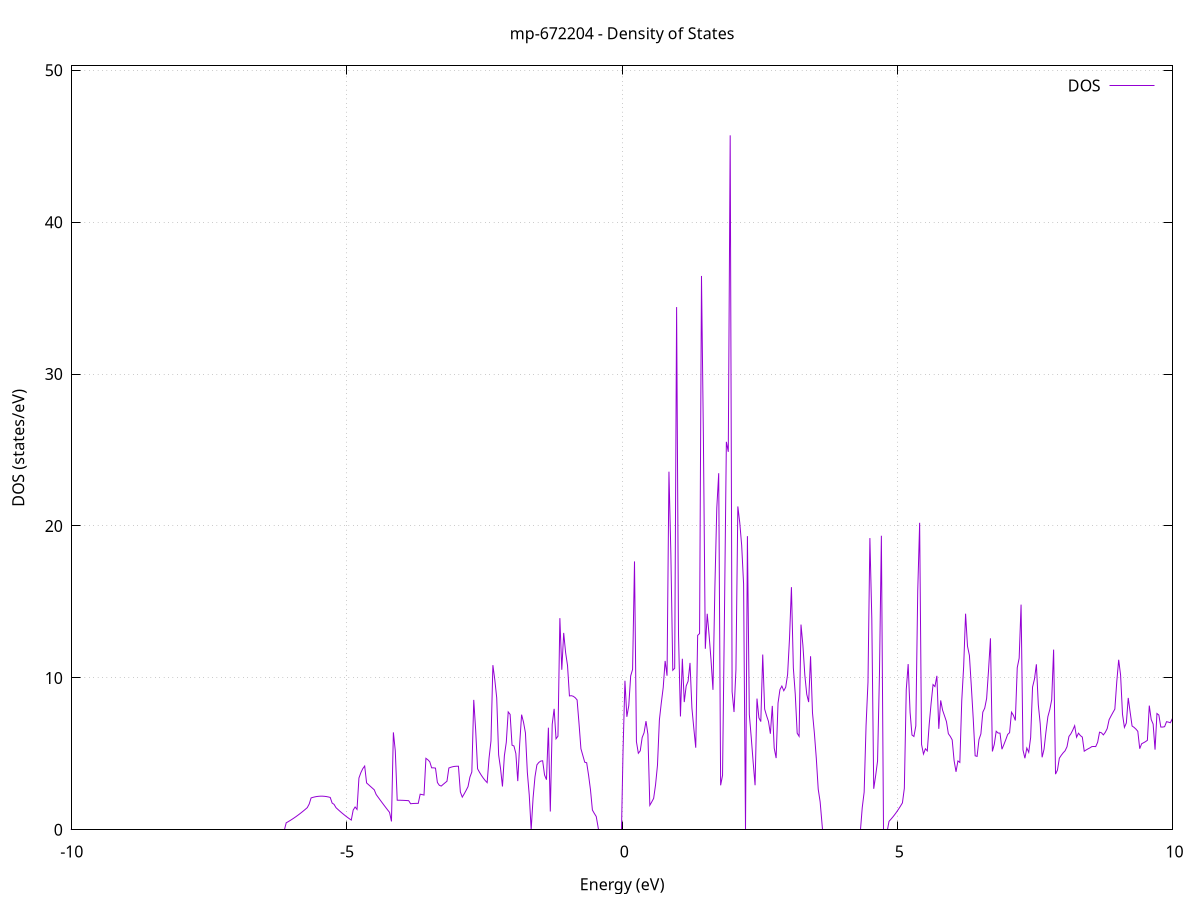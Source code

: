 set title 'mp-672204 - Density of States'
set xlabel 'Energy (eV)'
set ylabel 'DOS (states/eV)'
set grid
set xrange [-10:10]
set yrange [0:50.292]
set xzeroaxis lt -1
set terminal png size 800,600
set output 'mp-672204_dos_gnuplot.png'
plot '-' using 1:2 with lines title 'DOS'
-41.537300 0.000000
-41.502500 0.000000
-41.467700 0.000000
-41.433000 0.000000
-41.398200 0.000000
-41.363400 0.000000
-41.328600 0.000000
-41.293900 0.000000
-41.259100 0.000000
-41.224300 0.000000
-41.189500 0.000000
-41.154800 0.000000
-41.120000 0.000000
-41.085200 0.000000
-41.050500 0.000000
-41.015700 0.000000
-40.980900 0.000000
-40.946100 0.000000
-40.911400 0.000000
-40.876600 0.000000
-40.841800 0.000000
-40.807000 0.000000
-40.772300 0.000000
-40.737500 0.000000
-40.702700 0.000000
-40.668000 0.000000
-40.633200 0.000000
-40.598400 0.000000
-40.563600 0.000000
-40.528900 0.000000
-40.494100 0.000000
-40.459300 0.000000
-40.424500 0.000000
-40.389800 0.000000
-40.355000 0.000000
-40.320200 0.000000
-40.285500 0.000000
-40.250700 0.000000
-40.215900 0.000000
-40.181100 0.000000
-40.146400 0.000000
-40.111600 0.000000
-40.076800 0.000000
-40.042000 0.000000
-40.007300 0.000000
-39.972500 0.000000
-39.937700 0.000000
-39.903000 0.000000
-39.868200 0.000000
-39.833400 0.000000
-39.798600 0.000000
-39.763900 0.000000
-39.729100 0.000000
-39.694300 0.000000
-39.659500 0.000000
-39.624800 0.000000
-39.590000 0.000000
-39.555200 0.000000
-39.520500 0.000000
-39.485700 0.000000
-39.450900 0.000000
-39.416100 0.000000
-39.381400 0.000000
-39.346600 0.000000
-39.311800 0.000000
-39.277100 0.000000
-39.242300 0.000000
-39.207500 0.000000
-39.172700 0.000000
-39.138000 0.000000
-39.103200 0.000000
-39.068400 0.000000
-39.033600 0.000000
-38.998900 0.000000
-38.964100 0.000000
-38.929300 0.000000
-38.894600 0.000000
-38.859800 0.000000
-38.825000 0.000000
-38.790200 0.000000
-38.755500 0.000000
-38.720700 0.000000
-38.685900 0.000000
-38.651100 0.000000
-38.616400 0.000000
-38.581600 0.000000
-38.546800 0.000000
-38.512100 0.000000
-38.477300 0.000000
-38.442500 0.000000
-38.407700 0.000000
-38.373000 0.000000
-38.338200 0.000000
-38.303400 0.000000
-38.268600 0.000000
-38.233900 0.000000
-38.199100 0.000000
-38.164300 0.000000
-38.129600 0.000000
-38.094800 0.000000
-38.060000 0.000000
-38.025200 0.000000
-37.990500 0.000000
-37.955700 0.000000
-37.920900 0.000000
-37.886100 0.000000
-37.851400 0.000000
-37.816600 0.000000
-37.781800 0.000000
-37.747100 0.000000
-37.712300 0.000000
-37.677500 0.000000
-37.642700 0.000000
-37.608000 0.000000
-37.573200 0.000000
-37.538400 0.000000
-37.503600 0.000000
-37.468900 0.000000
-37.434100 0.000000
-37.399300 0.000000
-37.364600 0.000000
-37.329800 0.000000
-37.295000 0.000000
-37.260200 0.000000
-37.225500 0.000000
-37.190700 0.000000
-37.155900 0.000000
-37.121100 0.000000
-37.086400 0.000000
-37.051600 0.000000
-37.016800 0.000000
-36.982100 0.000000
-36.947300 0.000000
-36.912500 0.000000
-36.877700 0.000000
-36.843000 0.000000
-36.808200 0.000000
-36.773400 0.000000
-36.738700 0.000000
-36.703900 0.000000
-36.669100 0.000000
-36.634300 0.000000
-36.599600 0.000000
-36.564800 0.000000
-36.530000 0.000000
-36.495200 0.000000
-36.460500 0.000000
-36.425700 0.000000
-36.390900 0.000000
-36.356200 0.000000
-36.321400 0.000000
-36.286600 0.000000
-36.251800 0.000000
-36.217100 0.000000
-36.182300 0.000000
-36.147500 0.000000
-36.112700 0.000000
-36.078000 0.000000
-36.043200 0.000000
-36.008400 0.000000
-35.973700 0.000000
-35.938900 0.000000
-35.904100 0.000000
-35.869300 0.000000
-35.834600 0.000000
-35.799800 0.000000
-35.765000 0.000000
-35.730200 0.000000
-35.695500 0.000000
-35.660700 0.000000
-35.625900 0.000000
-35.591200 0.000000
-35.556400 0.000000
-35.521600 0.000000
-35.486800 0.000000
-35.452100 0.000000
-35.417300 0.000000
-35.382500 0.000000
-35.347700 0.000000
-35.313000 0.000000
-35.278200 0.000000
-35.243400 0.000000
-35.208700 0.000000
-35.173900 0.000000
-35.139100 0.000000
-35.104300 0.000000
-35.069600 0.000000
-35.034800 0.000000
-35.000000 0.000000
-34.965200 0.000000
-34.930500 0.000000
-34.895700 0.000000
-34.860900 0.000000
-34.826200 0.000000
-34.791400 0.000000
-34.756600 0.000000
-34.721800 0.000000
-34.687100 0.000000
-34.652300 0.000000
-34.617500 0.000000
-34.582800 0.000000
-34.548000 0.000000
-34.513200 0.000000
-34.478400 0.000000
-34.443700 0.000000
-34.408900 0.000000
-34.374100 0.000000
-34.339300 0.000000
-34.304600 0.000000
-34.269800 0.000000
-34.235000 0.000000
-34.200300 0.000000
-34.165500 0.000000
-34.130700 0.000000
-34.095900 0.000000
-34.061200 0.000000
-34.026400 0.000000
-33.991600 0.000000
-33.956800 0.000000
-33.922100 0.000000
-33.887300 0.000000
-33.852500 0.000000
-33.817800 0.000000
-33.783000 0.000000
-33.748200 0.000000
-33.713400 0.000000
-33.678700 0.000000
-33.643900 0.000000
-33.609100 0.000000
-33.574300 0.000000
-33.539600 0.000000
-33.504800 0.000000
-33.470000 0.000000
-33.435300 0.000000
-33.400500 0.000000
-33.365700 0.000000
-33.330900 0.000000
-33.296200 0.000000
-33.261400 0.000000
-33.226600 0.000000
-33.191800 0.000000
-33.157100 0.000000
-33.122300 0.000000
-33.087500 0.000000
-33.052800 0.000000
-33.018000 0.000000
-32.983200 0.000000
-32.948400 0.000000
-32.913700 0.000000
-32.878900 0.000000
-32.844100 0.000000
-32.809300 0.000000
-32.774600 0.000000
-32.739800 0.000000
-32.705000 0.000000
-32.670300 0.000000
-32.635500 0.000000
-32.600700 0.000000
-32.565900 0.000000
-32.531200 0.000000
-32.496400 0.000000
-32.461600 0.000000
-32.426800 0.000000
-32.392100 0.000000
-32.357300 0.000000
-32.322500 0.000000
-32.287800 0.000000
-32.253000 0.000000
-32.218200 0.000000
-32.183400 0.000000
-32.148700 0.000000
-32.113900 0.000000
-32.079100 0.000000
-32.044400 0.000000
-32.009600 0.000000
-31.974800 0.000000
-31.940000 0.000000
-31.905300 0.000000
-31.870500 0.000000
-31.835700 0.000000
-31.800900 0.000000
-31.766200 0.000000
-31.731400 0.000000
-31.696600 0.000000
-31.661900 0.000000
-31.627100 0.000000
-31.592300 0.000000
-31.557500 0.000000
-31.522800 0.000000
-31.488000 0.000000
-31.453200 0.000000
-31.418400 0.000000
-31.383700 0.000000
-31.348900 0.000000
-31.314100 0.000000
-31.279400 0.000000
-31.244600 0.000000
-31.209800 0.000000
-31.175000 0.000000
-31.140300 0.000000
-31.105500 0.000000
-31.070700 0.000000
-31.035900 0.000000
-31.001200 0.000000
-30.966400 0.000000
-30.931600 0.000000
-30.896900 0.000000
-30.862100 0.000000
-30.827300 0.000000
-30.792500 0.000000
-30.757800 0.000000
-30.723000 0.000000
-30.688200 0.000000
-30.653400 0.000000
-30.618700 0.000000
-30.583900 0.000000
-30.549100 0.000000
-30.514400 0.000000
-30.479600 0.000000
-30.444800 0.000000
-30.410000 0.000000
-30.375300 0.000000
-30.340500 0.000000
-30.305700 0.000000
-30.270900 0.000000
-30.236200 0.000000
-30.201400 0.000000
-30.166600 0.000000
-30.131900 0.000000
-30.097100 0.000000
-30.062300 0.000000
-30.027500 0.000000
-29.992800 0.000000
-29.958000 0.000000
-29.923200 0.000000
-29.888400 0.000000
-29.853700 0.000000
-29.818900 0.000000
-29.784100 0.000000
-29.749400 0.000000
-29.714600 0.000000
-29.679800 0.000000
-29.645000 0.000000
-29.610300 0.000000
-29.575500 0.000000
-29.540700 0.000000
-29.506000 0.000000
-29.471200 0.000000
-29.436400 0.000000
-29.401600 0.000000
-29.366900 0.000000
-29.332100 0.000000
-29.297300 0.000000
-29.262500 0.000000
-29.227800 0.000000
-29.193000 0.000000
-29.158200 0.000000
-29.123500 0.000000
-29.088700 0.000000
-29.053900 0.000000
-29.019100 0.000000
-28.984400 0.000000
-28.949600 0.000000
-28.914800 0.000000
-28.880000 0.000000
-28.845300 0.000000
-28.810500 0.000000
-28.775700 0.000000
-28.741000 0.000000
-28.706200 0.000000
-28.671400 0.000000
-28.636600 0.000000
-28.601900 0.000000
-28.567100 0.000000
-28.532300 0.000000
-28.497500 0.000000
-28.462800 0.000000
-28.428000 0.000000
-28.393200 0.000000
-28.358500 0.000000
-28.323700 0.000000
-28.288900 0.000000
-28.254100 0.000000
-28.219400 0.000000
-28.184600 0.000000
-28.149800 0.000000
-28.115000 0.000000
-28.080300 0.000000
-28.045500 0.000000
-28.010700 0.000000
-27.976000 0.000000
-27.941200 0.000000
-27.906400 0.000000
-27.871600 0.000000
-27.836900 0.000000
-27.802100 0.000000
-27.767300 0.000000
-27.732500 0.000000
-27.697800 0.000000
-27.663000 0.000000
-27.628200 0.000000
-27.593500 0.000000
-27.558700 0.000000
-27.523900 0.000000
-27.489100 0.000000
-27.454400 0.000000
-27.419600 0.000000
-27.384800 0.000000
-27.350100 0.000000
-27.315300 0.000000
-27.280500 0.000000
-27.245700 0.000000
-27.211000 0.000000
-27.176200 0.000000
-27.141400 0.000000
-27.106600 0.000000
-27.071900 0.000000
-27.037100 0.000000
-27.002300 0.000000
-26.967600 0.000000
-26.932800 0.000000
-26.898000 0.000000
-26.863200 0.000000
-26.828500 0.000000
-26.793700 0.000000
-26.758900 0.000000
-26.724100 0.000000
-26.689400 0.000000
-26.654600 0.000000
-26.619800 0.000000
-26.585100 0.000000
-26.550300 0.000000
-26.515500 0.000000
-26.480700 0.000000
-26.446000 0.000000
-26.411200 0.000000
-26.376400 0.000000
-26.341600 0.000000
-26.306900 0.000000
-26.272100 0.000000
-26.237300 0.000000
-26.202600 0.000000
-26.167800 0.000000
-26.133000 0.000000
-26.098200 0.000000
-26.063500 0.000000
-26.028700 0.000000
-25.993900 0.000000
-25.959100 0.000000
-25.924400 0.000000
-25.889600 0.000000
-25.854800 0.000000
-25.820100 0.000000
-25.785300 0.000000
-25.750500 0.000000
-25.715700 0.000000
-25.681000 0.000000
-25.646200 0.000000
-25.611400 0.000000
-25.576600 0.000000
-25.541900 0.000000
-25.507100 0.000000
-25.472300 0.000000
-25.437600 0.000000
-25.402800 0.000000
-25.368000 0.000000
-25.333200 0.000000
-25.298500 0.000000
-25.263700 0.000000
-25.228900 0.000000
-25.194100 0.000000
-25.159400 0.000000
-25.124600 0.000000
-25.089800 0.000000
-25.055100 0.000000
-25.020300 0.000000
-24.985500 0.000000
-24.950700 0.000000
-24.916000 0.000000
-24.881200 0.000000
-24.846400 0.000000
-24.811700 0.000000
-24.776900 0.000000
-24.742100 0.000000
-24.707300 0.000000
-24.672600 0.000000
-24.637800 0.000000
-24.603000 0.000000
-24.568200 0.000000
-24.533500 0.000000
-24.498700 0.000000
-24.463900 0.000000
-24.429200 0.000000
-24.394400 0.000000
-24.359600 0.000000
-24.324800 0.000000
-24.290100 0.000000
-24.255300 0.000000
-24.220500 0.000000
-24.185700 0.000000
-24.151000 0.000000
-24.116200 0.000000
-24.081400 0.000000
-24.046700 0.000000
-24.011900 0.000000
-23.977100 0.000000
-23.942300 0.000000
-23.907600 0.000000
-23.872800 0.000000
-23.838000 0.000000
-23.803200 0.000000
-23.768500 0.000000
-23.733700 0.000000
-23.698900 0.000000
-23.664200 0.000000
-23.629400 0.000000
-23.594600 0.000000
-23.559800 0.000000
-23.525100 0.000000
-23.490300 0.000000
-23.455500 0.000000
-23.420700 0.000000
-23.386000 0.000000
-23.351200 0.000000
-23.316400 0.000000
-23.281700 0.000000
-23.246900 0.000000
-23.212100 0.000000
-23.177300 0.000000
-23.142600 0.000000
-23.107800 0.000000
-23.073000 0.000000
-23.038200 0.000000
-23.003500 0.000000
-22.968700 0.000000
-22.933900 0.000000
-22.899200 0.000000
-22.864400 0.000000
-22.829600 0.000000
-22.794800 0.000000
-22.760100 0.000000
-22.725300 0.000000
-22.690500 0.000000
-22.655800 0.000000
-22.621000 0.000000
-22.586200 0.000000
-22.551400 0.000000
-22.516700 0.000000
-22.481900 0.000000
-22.447100 0.000000
-22.412300 0.000000
-22.377600 0.000000
-22.342800 0.000000
-22.308000 0.000000
-22.273300 0.000000
-22.238500 0.000000
-22.203700 0.000000
-22.168900 0.000000
-22.134200 0.000000
-22.099400 0.000000
-22.064600 0.000000
-22.029800 0.000000
-21.995100 0.000000
-21.960300 0.000000
-21.925500 0.000000
-21.890800 0.000000
-21.856000 0.000000
-21.821200 0.000000
-21.786400 0.000000
-21.751700 0.000000
-21.716900 0.000000
-21.682100 0.000000
-21.647300 0.000000
-21.612600 0.000000
-21.577800 0.000000
-21.543000 0.000000
-21.508300 0.000000
-21.473500 0.000000
-21.438700 0.000000
-21.403900 0.000000
-21.369200 0.000000
-21.334400 0.000000
-21.299600 0.000000
-21.264800 0.000000
-21.230100 0.000000
-21.195300 0.000000
-21.160500 0.000000
-21.125800 0.000000
-21.091000 0.000000
-21.056200 0.000000
-21.021400 0.000000
-20.986700 0.000000
-20.951900 0.000000
-20.917100 0.000000
-20.882300 0.000000
-20.847600 0.000000
-20.812800 0.000000
-20.778000 0.000000
-20.743300 0.000000
-20.708500 0.000000
-20.673700 0.000000
-20.638900 0.000000
-20.604200 0.000000
-20.569400 0.000000
-20.534600 0.000000
-20.499800 0.000000
-20.465100 0.000000
-20.430300 0.000000
-20.395500 0.000000
-20.360800 0.000000
-20.326000 0.000000
-20.291200 0.000000
-20.256400 0.000000
-20.221700 0.000000
-20.186900 0.000000
-20.152100 0.000000
-20.117400 0.000000
-20.082600 0.000000
-20.047800 0.000000
-20.013000 0.000000
-19.978300 0.000000
-19.943500 0.000000
-19.908700 0.000000
-19.873900 0.000000
-19.839200 0.000000
-19.804400 0.000000
-19.769600 0.000000
-19.734900 0.000000
-19.700100 0.000000
-19.665300 0.000000
-19.630500 0.000000
-19.595800 0.000000
-19.561000 0.000000
-19.526200 0.000000
-19.491400 0.000000
-19.456700 0.000000
-19.421900 0.000000
-19.387100 0.000000
-19.352400 0.000000
-19.317600 0.000000
-19.282800 0.000000
-19.248000 0.000000
-19.213300 0.000000
-19.178500 0.000000
-19.143700 0.000000
-19.108900 0.000000
-19.074200 0.000000
-19.039400 0.000000
-19.004600 0.000000
-18.969900 0.000000
-18.935100 0.000000
-18.900300 0.000000
-18.865500 0.000000
-18.830800 0.000000
-18.796000 0.000000
-18.761200 0.000000
-18.726400 0.000000
-18.691700 0.000000
-18.656900 0.000000
-18.622100 0.000000
-18.587400 0.000000
-18.552600 0.000000
-18.517800 0.000000
-18.483000 0.000000
-18.448300 0.000000
-18.413500 0.000000
-18.378700 0.000000
-18.343900 0.000000
-18.309200 0.000000
-18.274400 0.000000
-18.239600 0.000000
-18.204900 0.000000
-18.170100 0.000000
-18.135300 0.000000
-18.100500 0.000000
-18.065800 0.000000
-18.031000 0.000000
-17.996200 0.000000
-17.961400 0.000000
-17.926700 0.000000
-17.891900 0.000000
-17.857100 0.000000
-17.822400 0.000000
-17.787600 0.000000
-17.752800 0.000000
-17.718000 0.000000
-17.683300 0.000000
-17.648500 0.000000
-17.613700 0.000000
-17.579000 0.000000
-17.544200 0.000000
-17.509400 0.000000
-17.474600 0.000000
-17.439900 0.000000
-17.405100 0.000000
-17.370300 0.000000
-17.335500 0.000000
-17.300800 0.000000
-17.266000 0.000000
-17.231200 0.000000
-17.196500 0.000000
-17.161700 0.000000
-17.126900 0.000000
-17.092100 0.000000
-17.057400 0.000000
-17.022600 0.000000
-16.987800 0.000000
-16.953000 0.000000
-16.918300 0.000000
-16.883500 0.000000
-16.848700 0.000000
-16.814000 0.000000
-16.779200 0.000000
-16.744400 0.000000
-16.709600 0.000000
-16.674900 0.000000
-16.640100 0.000000
-16.605300 0.000000
-16.570500 0.000000
-16.535800 0.000000
-16.501000 0.000000
-16.466200 0.000000
-16.431500 0.000000
-16.396700 0.000000
-16.361900 0.000000
-16.327100 0.000000
-16.292400 0.000000
-16.257600 0.000000
-16.222800 0.000000
-16.188000 0.000000
-16.153300 0.000000
-16.118500 0.000000
-16.083700 0.000000
-16.049000 0.000000
-16.014200 0.000000
-15.979400 0.000000
-15.944600 0.000000
-15.909900 0.000000
-15.875100 0.000000
-15.840300 0.000000
-15.805500 0.000000
-15.770800 0.000000
-15.736000 0.000000
-15.701200 0.000000
-15.666500 0.000000
-15.631700 0.000000
-15.596900 0.000000
-15.562100 0.000000
-15.527400 0.000000
-15.492600 0.000000
-15.457800 0.000000
-15.423100 0.000000
-15.388300 0.000000
-15.353500 0.000000
-15.318700 0.000000
-15.284000 0.000000
-15.249200 0.000000
-15.214400 0.000000
-15.179600 0.000000
-15.144900 0.000000
-15.110100 0.000000
-15.075300 0.000000
-15.040600 0.000000
-15.005800 0.000000
-14.971000 0.000000
-14.936200 0.000000
-14.901500 0.000000
-14.866700 0.000000
-14.831900 0.000000
-14.797100 0.000000
-14.762400 0.000000
-14.727600 0.000000
-14.692800 0.000000
-14.658100 0.000000
-14.623300 0.000000
-14.588500 0.000000
-14.553700 0.000000
-14.519000 0.000000
-14.484200 0.000000
-14.449400 0.000000
-14.414600 0.000000
-14.379900 0.000000
-14.345100 0.000000
-14.310300 0.000000
-14.275600 0.000000
-14.240800 0.000000
-14.206000 0.000000
-14.171200 0.000000
-14.136500 0.000000
-14.101700 0.000000
-14.066900 0.000000
-14.032100 0.000000
-13.997400 0.000000
-13.962600 0.000000
-13.927800 0.000000
-13.893100 0.000000
-13.858300 0.000000
-13.823500 0.000000
-13.788700 0.000000
-13.754000 0.000000
-13.719200 0.000000
-13.684400 0.000000
-13.649600 0.000000
-13.614900 0.000000
-13.580100 0.000000
-13.545300 0.000000
-13.510600 0.000000
-13.475800 0.000000
-13.441000 0.000000
-13.406200 0.000000
-13.371500 0.000000
-13.336700 0.000000
-13.301900 0.000000
-13.267100 0.000000
-13.232400 0.000000
-13.197600 0.000000
-13.162800 0.000000
-13.128100 0.000000
-13.093300 0.000000
-13.058500 0.000000
-13.023700 0.000000
-12.989000 0.000000
-12.954200 0.000000
-12.919400 0.000000
-12.884700 0.000000
-12.849900 0.000000
-12.815100 0.000000
-12.780300 0.000000
-12.745600 0.000000
-12.710800 0.000000
-12.676000 0.000000
-12.641200 0.000000
-12.606500 0.000000
-12.571700 0.000000
-12.536900 0.000000
-12.502200 0.000000
-12.467400 0.000000
-12.432600 0.000000
-12.397800 0.000000
-12.363100 0.000000
-12.328300 0.000000
-12.293500 0.000000
-12.258700 0.000000
-12.224000 0.000000
-12.189200 0.000000
-12.154400 0.000000
-12.119700 0.000000
-12.084900 0.000000
-12.050100 0.000000
-12.015300 0.000000
-11.980600 0.000000
-11.945800 0.000000
-11.911000 0.000000
-11.876200 0.000000
-11.841500 0.000000
-11.806700 0.000000
-11.771900 0.000000
-11.737200 0.000000
-11.702400 0.000000
-11.667600 0.000000
-11.632800 0.000000
-11.598100 0.000000
-11.563300 0.000000
-11.528500 0.000000
-11.493700 0.000000
-11.459000 0.000000
-11.424200 0.000000
-11.389400 0.000000
-11.354700 0.000000
-11.319900 0.000000
-11.285100 0.000000
-11.250300 0.000000
-11.215600 0.000000
-11.180800 0.000000
-11.146000 0.000000
-11.111200 0.000000
-11.076500 0.000000
-11.041700 0.000000
-11.006900 0.000000
-10.972200 0.000000
-10.937400 0.000000
-10.902600 177.666000
-10.867800 115.667300
-10.833100 249.918700
-10.798300 272.291100
-10.763500 308.747000
-10.728800 453.206300
-10.694000 297.038500
-10.659200 37.223700
-10.624400 120.659200
-10.589700 292.180100
-10.554900 204.679000
-10.520100 29.002000
-10.485300 0.000000
-10.450600 0.000000
-10.415800 0.000000
-10.381000 0.000000
-10.346300 0.000000
-10.311500 0.000000
-10.276700 0.000000
-10.241900 0.000000
-10.207200 0.000000
-10.172400 0.000000
-10.137600 0.000000
-10.102800 0.000000
-10.068100 0.000000
-10.033300 0.000000
-9.998500 0.000000
-9.963800 0.000000
-9.929000 0.000000
-9.894200 0.000000
-9.859400 0.000000
-9.824700 0.000000
-9.789900 0.000000
-9.755100 0.000000
-9.720300 0.000000
-9.685600 0.000000
-9.650800 0.000000
-9.616000 0.000000
-9.581300 0.000000
-9.546500 0.000000
-9.511700 0.000000
-9.476900 0.000000
-9.442200 0.000000
-9.407400 0.000000
-9.372600 0.000000
-9.337800 0.000000
-9.303100 0.000000
-9.268300 0.000000
-9.233500 0.000000
-9.198800 0.000000
-9.164000 0.000000
-9.129200 0.000000
-9.094400 0.000000
-9.059700 0.000000
-9.024900 0.000000
-8.990100 0.000000
-8.955300 0.000000
-8.920600 0.000000
-8.885800 0.000000
-8.851000 0.000000
-8.816300 0.000000
-8.781500 0.000000
-8.746700 0.000000
-8.711900 0.000000
-8.677200 0.000000
-8.642400 0.000000
-8.607600 0.000000
-8.572800 0.000000
-8.538100 0.000000
-8.503300 0.000000
-8.468500 0.000000
-8.433800 0.000000
-8.399000 0.000000
-8.364200 0.000000
-8.329400 0.000000
-8.294700 0.000000
-8.259900 0.000000
-8.225100 0.000000
-8.190400 0.000000
-8.155600 0.000000
-8.120800 0.000000
-8.086000 0.000000
-8.051300 0.000000
-8.016500 0.000000
-7.981700 0.000000
-7.946900 0.000000
-7.912200 0.000000
-7.877400 0.000000
-7.842600 0.000000
-7.807900 0.000000
-7.773100 0.000000
-7.738300 0.000000
-7.703500 0.000000
-7.668800 0.000000
-7.634000 0.000000
-7.599200 0.000000
-7.564400 0.000000
-7.529700 0.000000
-7.494900 0.000000
-7.460100 0.000000
-7.425400 0.000000
-7.390600 0.000000
-7.355800 0.000000
-7.321000 0.000000
-7.286300 0.000000
-7.251500 0.000000
-7.216700 0.000000
-7.181900 0.000000
-7.147200 0.000000
-7.112400 0.000000
-7.077600 0.000000
-7.042900 0.000000
-7.008100 0.000000
-6.973300 0.000000
-6.938500 0.000000
-6.903800 0.000000
-6.869000 0.000000
-6.834200 0.000000
-6.799400 0.000000
-6.764700 0.000000
-6.729900 0.000000
-6.695100 0.000000
-6.660400 0.000000
-6.625600 0.000000
-6.590800 0.000000
-6.556000 0.000000
-6.521300 0.000000
-6.486500 0.000000
-6.451700 0.000000
-6.416900 0.000000
-6.382200 0.000000
-6.347400 0.000000
-6.312600 0.000000
-6.277900 0.000000
-6.243100 0.000000
-6.208300 0.000000
-6.173500 0.000000
-6.138800 0.000000
-6.104000 0.458400
-6.069200 0.530600
-6.034400 0.606600
-5.999700 0.686300
-5.964900 0.769700
-5.930100 0.856800
-5.895400 0.947600
-5.860600 1.042100
-5.825800 1.140300
-5.791000 1.242300
-5.756300 1.347900
-5.721500 1.457200
-5.686700 1.691700
-5.652000 2.096200
-5.617200 2.135400
-5.582400 2.166700
-5.547600 2.189900
-5.512900 2.205100
-5.478100 2.212300
-5.443300 2.211600
-5.408500 2.202800
-5.373800 2.186000
-5.339000 2.161200
-5.304200 2.128400
-5.269500 1.758600
-5.234700 1.674000
-5.199900 1.457600
-5.165100 1.340400
-5.130400 1.227500
-5.095600 1.118700
-5.060800 1.014100
-5.026000 0.913800
-4.991300 0.817700
-4.956500 0.725700
-4.921700 0.638000
-4.887000 1.297500
-4.852200 1.499100
-4.817400 1.341500
-4.782600 3.406000
-4.747900 3.757900
-4.713100 4.021200
-4.678300 4.195800
-4.643500 3.085200
-4.608800 2.971000
-4.574000 2.857600
-4.539200 2.745000
-4.504500 2.633100
-4.469700 2.324000
-4.434900 2.148700
-4.400100 1.975600
-4.365400 1.804800
-4.330600 1.636300
-4.295800 1.470100
-4.261000 1.306300
-4.226300 1.144700
-4.191500 0.549600
-4.156700 6.413200
-4.122000 5.203900
-4.087200 1.947000
-4.052400 1.945300
-4.017600 1.942200
-3.982900 1.937600
-3.948100 1.931600
-3.913300 1.924100
-3.878500 1.915200
-3.843800 1.714700
-3.809000 1.726400
-3.774200 1.734300
-3.739500 1.738600
-3.704700 1.739100
-3.669900 2.342500
-3.635100 2.317300
-3.600400 2.285600
-3.565600 4.704800
-3.530800 4.610100
-3.496100 4.480700
-3.461300 4.079200
-3.426500 4.076300
-3.391700 4.060100
-3.357000 3.113600
-3.322200 2.929400
-3.287400 2.877600
-3.252600 2.986500
-3.217900 3.092400
-3.183100 3.195500
-3.148300 4.066700
-3.113600 4.114700
-3.078800 4.150200
-3.044000 4.173200
-3.009200 4.183800
-2.974500 4.181900
-2.939700 2.490600
-2.904900 2.150500
-2.870100 2.362200
-2.835400 2.592300
-2.800600 2.840800
-2.765800 3.469200
-2.731100 3.806500
-2.696300 8.550400
-2.661500 6.564500
-2.626700 4.014600
-2.592000 3.786200
-2.557200 3.581000
-2.522400 3.398900
-2.487600 3.239900
-2.452900 3.104100
-2.418100 4.724700
-2.383300 5.845200
-2.348600 10.839100
-2.313800 9.875300
-2.279000 8.685500
-2.244200 4.931400
-2.209500 4.035100
-2.174700 2.850600
-2.139900 4.874100
-2.105100 5.763300
-2.070400 7.760400
-2.035600 7.597000
-2.000800 5.570300
-1.966100 5.517600
-1.931300 5.019300
-1.896500 3.203700
-1.861700 5.660200
-1.827000 7.578700
-1.792200 7.081500
-1.757400 6.380200
-1.722600 3.780800
-1.687900 2.286300
-1.653100 0.000000
-1.618300 2.093900
-1.583600 3.489100
-1.548800 4.274400
-1.514000 4.433000
-1.479200 4.522600
-1.444500 4.543200
-1.409700 3.603900
-1.374900 3.298600
-1.340100 6.720600
-1.305400 1.202500
-1.270600 6.946100
-1.235800 7.962500
-1.201100 5.990800
-1.166300 6.160300
-1.131500 13.933000
-1.096700 10.535300
-1.062000 12.962000
-1.027200 11.665900
-0.992400 10.814100
-0.957700 8.811800
-0.922900 8.826700
-0.888100 8.788000
-0.853300 8.695600
-0.818600 8.549700
-0.783800 7.005800
-0.749000 5.337200
-0.714200 4.890800
-0.679500 4.447900
-0.644700 4.414900
-0.609900 3.594600
-0.575200 2.628800
-0.540400 1.299500
-0.505600 1.076900
-0.470800 0.873700
-0.436100 0.000000
-0.401300 0.000000
-0.366500 0.000000
-0.331700 0.000000
-0.297000 0.000000
-0.262200 0.000000
-0.227400 0.000000
-0.192700 0.000000
-0.157900 0.000000
-0.123100 0.000000
-0.088300 0.000000
-0.053600 0.000000
-0.018800 0.000000
0.016000 5.150900
0.050800 9.812300
0.085500 7.437600
0.120300 8.172600
0.155100 10.131700
0.189800 10.557600
0.224600 17.667700
0.259400 5.803300
0.294200 5.036700
0.328900 5.198000
0.363700 6.070300
0.398500 6.390700
0.433300 7.153500
0.468000 6.281600
0.502800 1.610700
0.537600 1.832200
0.572300 2.066900
0.607100 2.964800
0.641900 4.245900
0.676700 7.230100
0.711400 8.355800
0.746200 9.363700
0.781000 11.116300
0.815800 10.141800
0.850500 23.575500
0.885300 18.175800
0.920100 10.501200
0.954800 10.634200
0.989600 34.414200
1.024400 12.810300
1.059200 7.461600
1.093900 11.258500
1.128700 8.405700
1.163500 9.467000
1.198300 9.781000
1.233000 10.984900
1.267800 8.015100
1.302600 6.664700
1.337300 5.404000
1.372100 12.797300
1.406900 12.918000
1.441700 36.462600
1.476400 25.847200
1.511200 11.914500
1.546000 14.221500
1.580700 12.782100
1.615500 11.149500
1.650300 9.213400
1.685100 15.955300
1.719800 21.183100
1.754600 23.474500
1.789400 2.927900
1.824200 3.579500
1.858900 14.120800
1.893700 25.540200
1.928500 24.881600
1.963200 45.720000
1.998000 9.096200
2.032800 7.751400
2.067600 10.537000
2.102300 21.286400
2.137100 20.214300
2.171900 18.718000
2.206700 16.177700
2.241400 0.000000
2.276200 19.329900
2.311000 7.585300
2.345700 6.079200
2.380500 4.450400
2.415300 2.932100
2.450100 8.636800
2.484800 7.369800
2.519600 7.123000
2.554400 11.537700
2.589200 7.945100
2.623900 7.514900
2.658700 7.134700
2.693500 6.322700
2.728200 8.155700
2.763000 5.376700
2.797800 4.719800
2.832600 8.344800
2.867300 9.227300
2.902100 9.460900
2.936900 9.154300
2.971700 9.379700
3.006400 10.224600
3.041200 12.612700
3.076000 15.974800
3.110700 10.660700
3.145500 8.930700
3.180300 6.359400
3.215100 6.153200
3.249800 13.511400
3.284600 12.135400
3.319400 10.183400
3.354200 8.921200
3.388900 8.406900
3.423700 11.424000
3.458500 7.704900
3.493200 6.350200
3.528000 4.700900
3.562800 2.671700
3.597600 1.839300
3.632300 0.000000
3.667100 0.000000
3.701900 0.000000
3.736600 0.000000
3.771400 0.000000
3.806200 0.000000
3.841000 0.000000
3.875700 0.000000
3.910500 0.000000
3.945300 0.000000
3.980100 0.000000
4.014800 0.000000
4.049600 0.000000
4.084400 0.000000
4.119100 0.000000
4.153900 0.000000
4.188700 0.000000
4.223500 0.000000
4.258200 0.000000
4.293000 0.000000
4.327800 0.000000
4.362600 1.456800
4.397300 2.478700
4.432100 6.872000
4.466900 9.720000
4.501600 19.205700
4.536400 13.900200
4.571200 2.698300
4.606000 3.556000
4.640700 4.524500
4.675500 10.263200
4.710300 19.359000
4.745100 0.000000
4.779800 0.000000
4.814600 0.000000
4.849400 0.557900
4.884100 0.694700
4.918900 0.843600
4.953700 1.004700
4.988500 1.178000
5.023200 1.363400
5.058000 1.561000
5.092800 1.770700
5.127600 2.731100
5.162300 9.220100
5.197100 10.909500
5.231900 7.737200
5.266600 6.238800
5.301400 6.142600
5.336200 6.839400
5.371000 15.721100
5.405700 20.211300
5.440500 5.610200
5.475300 4.984900
5.510100 5.332600
5.544800 5.193300
5.579600 6.952700
5.614400 8.338400
5.649100 9.560100
5.683900 9.428000
5.718700 10.134500
5.753500 6.643800
5.788200 8.517900
5.823000 7.868900
5.857800 7.498900
5.892600 7.122600
5.927300 6.326000
5.962100 6.149400
5.996900 5.918300
6.031600 4.559100
6.066400 3.815900
6.101200 4.531600
6.136000 4.433500
6.170700 8.498500
6.205500 10.760900
6.240300 14.226000
6.275000 12.091900
6.309800 11.476000
6.344600 9.443200
6.379400 7.313000
6.414100 4.870400
6.448900 4.831200
6.483700 5.936700
6.518500 6.313300
6.553200 7.743600
6.588000 8.006300
6.622800 8.645800
6.657500 10.511400
6.692300 12.604500
6.727100 5.156700
6.761900 5.625800
6.796600 6.487200
6.831400 6.369500
6.866200 6.360300
6.901000 5.304200
6.935700 5.604700
6.970500 5.929300
7.005300 6.278200
7.040000 6.393900
7.074800 7.740600
7.109600 7.534600
7.144400 7.196700
7.179100 10.673500
7.213900 11.298400
7.248700 14.824700
7.283500 5.252000
7.318200 4.709700
7.353000 5.382500
7.387800 5.100600
7.422500 6.070000
7.457300 9.399300
7.492100 9.923000
7.526900 10.894700
7.561600 8.244000
7.596400 6.977300
7.631200 4.772300
7.666000 5.307700
7.700700 6.442800
7.735500 7.445500
7.770300 7.913800
7.805000 8.559800
7.839800 11.859400
7.874600 3.663000
7.909400 3.928500
7.944100 4.711500
7.978900 4.903400
8.013700 5.066600
8.048500 5.201000
8.083200 5.468600
8.118000 6.142400
8.152800 6.316600
8.187500 6.561000
8.222300 6.851500
8.257100 6.093200
8.291900 6.358600
8.326600 6.200600
8.361400 6.101300
8.396200 5.173500
8.430900 5.254200
8.465700 5.328300
8.500500 5.395700
8.535300 5.476900
8.570000 5.482700
8.604800 5.476100
8.639600 5.757700
8.674400 6.425100
8.709100 6.384300
8.743900 6.245900
8.778700 6.414600
8.813400 6.662000
8.848200 7.247400
8.883000 7.490200
8.917800 7.722100
8.952500 7.943000
8.987300 9.736600
9.022100 11.190800
9.056900 10.182200
9.091600 7.603500
9.126400 6.740800
9.161200 7.029200
9.195900 8.680000
9.230700 7.740800
9.265500 6.831700
9.300300 6.746900
9.335000 6.630000
9.369800 6.480900
9.404600 5.337800
9.439400 5.663000
9.474100 5.729800
9.508900 5.800200
9.543700 5.890900
9.578400 8.174300
9.613200 7.259600
9.648000 6.957900
9.682800 5.277200
9.717500 7.654900
9.752300 7.553500
9.787100 6.764300
9.821900 6.761800
9.856600 6.787700
9.891400 7.116300
9.926200 7.087000
9.960900 7.045000
9.995700 7.308000
10.030500 5.151100
10.065300 5.644200
10.100000 5.760100
10.134800 5.867400
10.169600 5.966200
10.204400 6.056400
10.239100 7.758100
10.273900 7.891200
10.308700 8.005200
10.343400 8.100200
10.378200 7.595600
10.413000 7.293200
10.447800 6.697000
10.482500 5.640600
10.517300 5.583200
10.552100 7.691900
10.586900 7.525100
10.621600 7.324100
10.656400 7.088800
10.691200 7.123000
10.725900 6.898500
10.760700 6.246300
10.795500 7.724000
10.830300 8.137300
10.865000 6.856300
10.899800 3.815700
10.934600 3.893100
10.969300 3.968500
11.004100 3.913300
11.038900 3.875900
11.073700 8.385900
11.108400 8.903000
11.143200 7.166900
11.178000 7.130100
11.212800 10.317700
11.247500 6.088300
11.282300 5.877200
11.317100 5.402600
11.351800 4.586800
11.386600 4.228900
11.421400 3.884200
11.456200 3.104300
11.490900 2.852500
11.525700 5.444200
11.560500 6.024800
11.595300 6.611800
11.630000 7.205200
11.664800 8.126100
11.699600 7.565900
11.734300 6.630500
11.769100 6.438600
11.803900 9.561600
11.838700 10.477800
11.873400 9.575900
11.908200 6.835800
11.943000 8.952000
11.977800 8.453100
12.012500 8.428800
12.047300 8.407900
12.082100 9.722900
12.116800 8.290200
12.151600 4.802500
12.186400 4.291100
12.221200 3.801100
12.255900 3.751900
12.290700 9.881700
12.325500 11.893700
12.360300 11.780500
12.395000 11.024700
12.429800 8.588400
12.464600 9.570400
12.499300 7.715800
12.534100 5.544600
12.568900 5.945800
12.603700 6.300300
12.638400 7.992900
12.673200 7.863900
12.708000 6.830500
12.742800 6.727000
12.777500 6.264200
12.812300 5.810600
12.847100 5.573300
12.881800 6.406600
12.916600 4.829900
12.951400 7.373400
12.986200 2.947600
13.020900 3.131200
13.055700 3.308500
13.090500 3.479500
13.125300 3.644100
13.160000 3.802400
13.194800 3.623600
13.229600 3.821600
13.264300 4.031700
13.299100 4.632600
13.333900 4.670100
13.368700 4.706900
13.403400 5.658200
13.438200 6.207200
13.473000 8.861400
13.507700 9.156400
13.542500 6.109000
13.577300 5.387400
13.612100 5.390400
13.646800 12.942400
13.681600 2.684100
13.716400 2.738900
13.751200 2.782700
13.785900 6.988400
13.820700 7.075200
13.855500 10.263900
13.890200 9.499500
13.925000 8.121700
13.959800 5.962000
13.994600 6.121000
14.029300 5.878300
14.064100 4.832000
14.098900 5.046500
14.133700 5.265800
14.168400 5.489700
14.203200 6.942000
14.238000 7.584000
14.272700 7.281800
14.307500 6.658900
14.342300 6.445700
14.377100 5.945600
14.411800 4.389400
14.446600 4.328600
14.481400 4.265800
14.516200 4.186000
14.550900 4.089200
14.585700 3.986200
14.620500 4.470000
14.655200 7.171300
14.690000 7.689400
14.724800 8.212700
14.759600 11.251200
14.794300 13.651900
14.829100 9.257100
14.863900 9.416700
14.898700 9.571500
14.933400 8.489600
14.968200 6.846900
15.003000 6.691800
15.037700 6.530200
15.072500 6.283400
15.107300 6.796200
15.142100 6.681100
15.176800 6.550000
15.211600 6.309200
15.246400 9.408500
15.281200 3.515200
15.315900 3.722400
15.350700 3.935400
15.385500 4.310500
15.420200 4.540500
15.455000 4.775300
15.489800 5.476300
15.524600 5.674200
15.559300 5.861300
15.594100 6.037700
15.628900 6.803200
15.663600 6.849100
15.698400 6.870500
15.733200 6.867600
15.768000 5.220800
15.802700 7.312900
15.837500 13.678900
15.872300 2.539800
15.907100 3.449300
15.941800 3.408600
15.976600 12.844200
16.011400 7.421500
16.046100 6.425100
16.080900 5.958200
16.115700 4.815000
16.150500 4.561900
16.185200 6.095300
16.220000 5.300600
16.254800 6.932100
16.289600 7.743900
16.324300 8.267500
16.359100 8.676500
16.393900 5.973600
16.428600 6.088700
16.463400 6.200800
16.498200 6.309800
16.533000 7.511100
16.567700 7.711200
16.602500 7.910600
16.637300 8.109000
16.672100 6.555700
16.706800 7.571600
16.741600 8.037600
16.776400 8.715700
16.811100 8.029800
16.845900 8.357000
16.880700 8.262000
16.915500 15.299100
16.950200 9.959300
16.985000 7.943000
17.019800 6.567300
17.054600 6.349900
17.089300 6.215900
17.124100 8.423100
17.158900 10.701500
17.193600 5.355700
17.228400 2.533000
17.263200 2.733600
17.298000 2.942300
17.332700 3.159100
17.367500 3.384100
17.402300 4.870500
17.437100 11.502200
17.471800 11.778800
17.506600 11.626700
17.541400 7.143800
17.576100 8.390700
17.610900 8.966100
17.645700 13.435200
17.680500 11.793100
17.715200 12.099900
17.750000 13.117700
17.784800 7.265400
17.819600 6.416800
17.854300 5.914000
17.889100 7.224700
17.923900 12.143800
17.958600 10.622100
17.993400 8.932300
18.028200 7.628300
18.063000 7.506800
18.097700 8.839000
18.132500 11.274000
18.167300 11.471700
18.202000 10.311700
18.236800 10.263500
18.271600 8.723500
18.306400 6.052200
18.341100 6.426000
18.375900 6.798700
18.410700 7.170200
18.445500 7.540700
18.480200 7.910000
18.515000 17.287500
18.549800 5.451600
18.584500 6.037700
18.619300 6.316300
18.654100 6.169000
18.688900 5.930100
18.723600 5.689300
18.758400 6.564700
18.793200 5.491500
18.828000 6.092400
18.862700 6.887500
18.897500 9.222000
18.932300 9.554100
18.967000 6.673400
19.001800 6.361800
19.036600 6.123400
19.071400 5.437600
19.106100 5.809400
19.140900 23.838000
19.175700 13.499000
19.210500 13.292600
19.245200 7.663600
19.280000 5.761600
19.314800 6.230100
19.349500 6.059400
19.384300 5.874400
19.419100 5.675200
19.453900 4.934500
19.488600 5.565900
19.523400 5.099000
19.558200 5.298900
19.593000 6.718100
19.627700 6.398300
19.662500 9.682400
19.697300 9.256200
19.732000 10.873400
19.766800 13.495400
19.801600 10.235200
19.836400 7.037600
19.871100 7.563400
19.905900 8.099000
19.940700 8.644500
19.975500 11.638600
20.010200 6.186600
20.045000 9.617300
20.079800 9.470800
20.114500 7.202000
20.149300 6.399200
20.184100 7.441500
20.218900 9.265800
20.253600 9.243100
20.288400 9.125400
20.323200 7.389300
20.357900 9.734300
20.392700 10.680400
20.427500 8.773500
20.462300 8.766800
20.497000 8.123900
20.531800 7.545800
20.566600 7.321000
20.601400 9.688600
20.636100 9.751700
20.670900 8.402900
20.705700 8.332400
20.740400 8.257200
20.775200 8.177400
20.810000 6.982000
20.844800 7.445900
20.879500 5.282000
20.914300 6.367100
20.949100 7.162700
20.983900 9.575900
21.018600 9.341000
21.053400 11.948900
21.088200 10.242900
21.122900 10.589900
21.157700 10.666500
21.192500 10.464500
21.227300 9.803400
21.262000 6.946700
21.296800 6.789200
21.331600 7.318800
21.366400 8.295000
21.401100 8.482300
21.435900 8.740900
21.470700 9.779800
21.505400 9.656500
21.540200 9.533100
21.575000 9.696000
21.609800 5.102600
21.644500 4.489000
21.679300 8.067100
21.714100 7.105000
21.748900 7.269700
21.783600 7.155400
21.818400 7.768000
21.853200 9.136500
21.887900 8.693900
21.922700 9.081000
21.957500 11.228800
21.992300 10.190800
22.027000 6.283400
22.061800 5.874200
22.096600 14.997500
22.131400 8.897900
22.166100 10.362100
22.200900 10.104100
22.235700 9.932100
22.270400 9.567000
22.305200 9.083900
22.340000 6.989400
22.374800 10.381400
22.409500 9.950400
22.444300 12.335100
22.479100 12.535400
22.513900 13.722200
22.548600 12.182100
22.583400 11.651100
22.618200 8.012600
22.652900 8.049000
22.687700 10.162900
22.722500 12.032700
22.757300 10.135600
22.792000 9.846500
22.826800 9.558500
22.861600 8.101600
22.896300 9.442400
22.931100 8.772200
22.965900 53.232200
23.000700 7.945600
23.035400 7.322100
23.070200 7.512300
23.105000 7.747800
23.139800 7.558300
23.174500 7.040300
23.209300 7.417100
23.244100 7.410700
23.278800 6.917000
23.313600 6.996800
23.348400 6.445700
23.383200 5.754800
23.417900 12.753200
23.452700 14.498000
23.487500 11.795100
23.522300 8.678800
23.557000 8.828600
23.591800 10.452900
23.626600 10.768400
23.661300 13.353100
23.696100 11.809900
23.730900 10.752600
23.765700 9.849100
23.800400 5.623100
23.835200 5.209100
23.870000 16.365300
23.904800 10.355500
23.939500 10.528900
23.974300 10.916700
24.009100 9.152100
24.043800 9.765600
24.078600 8.517900
24.113400 9.295900
24.148200 8.635800
24.182900 6.787600
24.217700 5.434900
24.252500 4.736900
24.287300 4.217700
24.322000 3.873400
24.356800 3.582900
24.391600 3.899900
24.426300 3.267000
24.461100 3.732300
24.495900 1.871200
24.530700 1.688800
24.565400 1.531400
24.600200 1.379400
24.635000 1.232600
24.669800 1.091200
24.704500 0.955100
24.739300 2.183900
24.774100 0.457800
24.808800 0.583800
24.843600 0.004100
24.878400 0.000000
24.913200 0.000000
24.947900 0.000000
24.982700 0.000000
25.017500 0.000000
25.052300 0.000000
25.087000 0.000000
25.121800 0.000000
25.156600 0.000000
25.191300 0.000000
25.226100 0.000000
25.260900 0.000000
25.295700 0.000000
25.330400 0.000000
25.365200 0.000000
25.400000 0.000000
25.434700 0.000000
25.469500 0.000000
25.504300 0.000000
25.539100 0.000000
25.573800 0.000000
25.608600 0.000000
25.643400 0.000000
25.678200 0.000000
25.712900 0.000000
25.747700 0.000000
25.782500 0.000000
25.817200 0.000000
25.852000 0.000000
25.886800 0.000000
25.921600 0.000000
25.956300 0.000000
25.991100 0.000000
26.025900 0.000000
26.060700 0.000000
26.095400 0.000000
26.130200 0.000000
26.165000 0.000000
26.199700 0.000000
26.234500 0.000000
26.269300 0.000000
26.304100 0.000000
26.338800 0.000000
26.373600 0.000000
26.408400 0.000000
26.443200 0.000000
26.477900 0.000000
26.512700 0.000000
26.547500 0.000000
26.582200 0.000000
26.617000 0.000000
26.651800 0.000000
26.686600 0.000000
26.721300 0.000000
26.756100 0.000000
26.790900 0.000000
26.825700 0.000000
26.860400 0.000000
26.895200 0.000000
26.930000 0.000000
26.964700 0.000000
26.999500 0.000000
27.034300 0.000000
27.069100 0.000000
27.103800 0.000000
27.138600 0.000000
27.173400 0.000000
27.208200 0.000000
27.242900 0.000000
27.277700 0.000000
27.312500 0.000000
27.347200 0.000000
27.382000 0.000000
27.416800 0.000000
27.451600 0.000000
27.486300 0.000000
27.521100 0.000000
27.555900 0.000000
27.590600 0.000000
27.625400 0.000000
27.660200 0.000000
27.695000 0.000000
27.729700 0.000000
27.764500 0.000000
27.799300 0.000000
27.834100 0.000000
27.868800 0.000000
27.903600 0.000000
27.938400 0.000000
27.973100 0.000000
28.007900 0.000000
e
